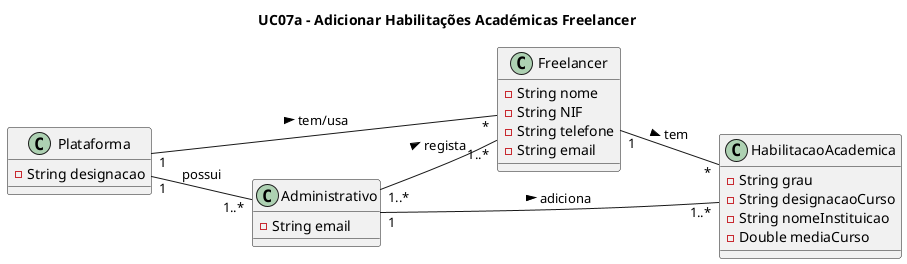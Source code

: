 @startuml

left to right direction

title UC07a - Adicionar Habilitações Académicas Freelancer

class Plataforma {
  -String designacao
}

class Freelancer {
  -String nome
  -String NIF
  -String telefone
  -String email
}

class Administrativo {
  -String email
}

class HabilitacaoAcademica{
-String grau
-String designacaoCurso
-String nomeInstituicao
-Double mediaCurso

}

Plataforma "1" -- "*" Freelancer : tem/usa >
Plataforma"1" -- "1..*"Administrativo: possui
Administrativo"1..*" -- "1..*"Freelancer: regista >
Administrativo"1" -- "1..*"HabilitacaoAcademica: adiciona >
Freelancer "1" -- "*" HabilitacaoAcademica : tem >
@enduml